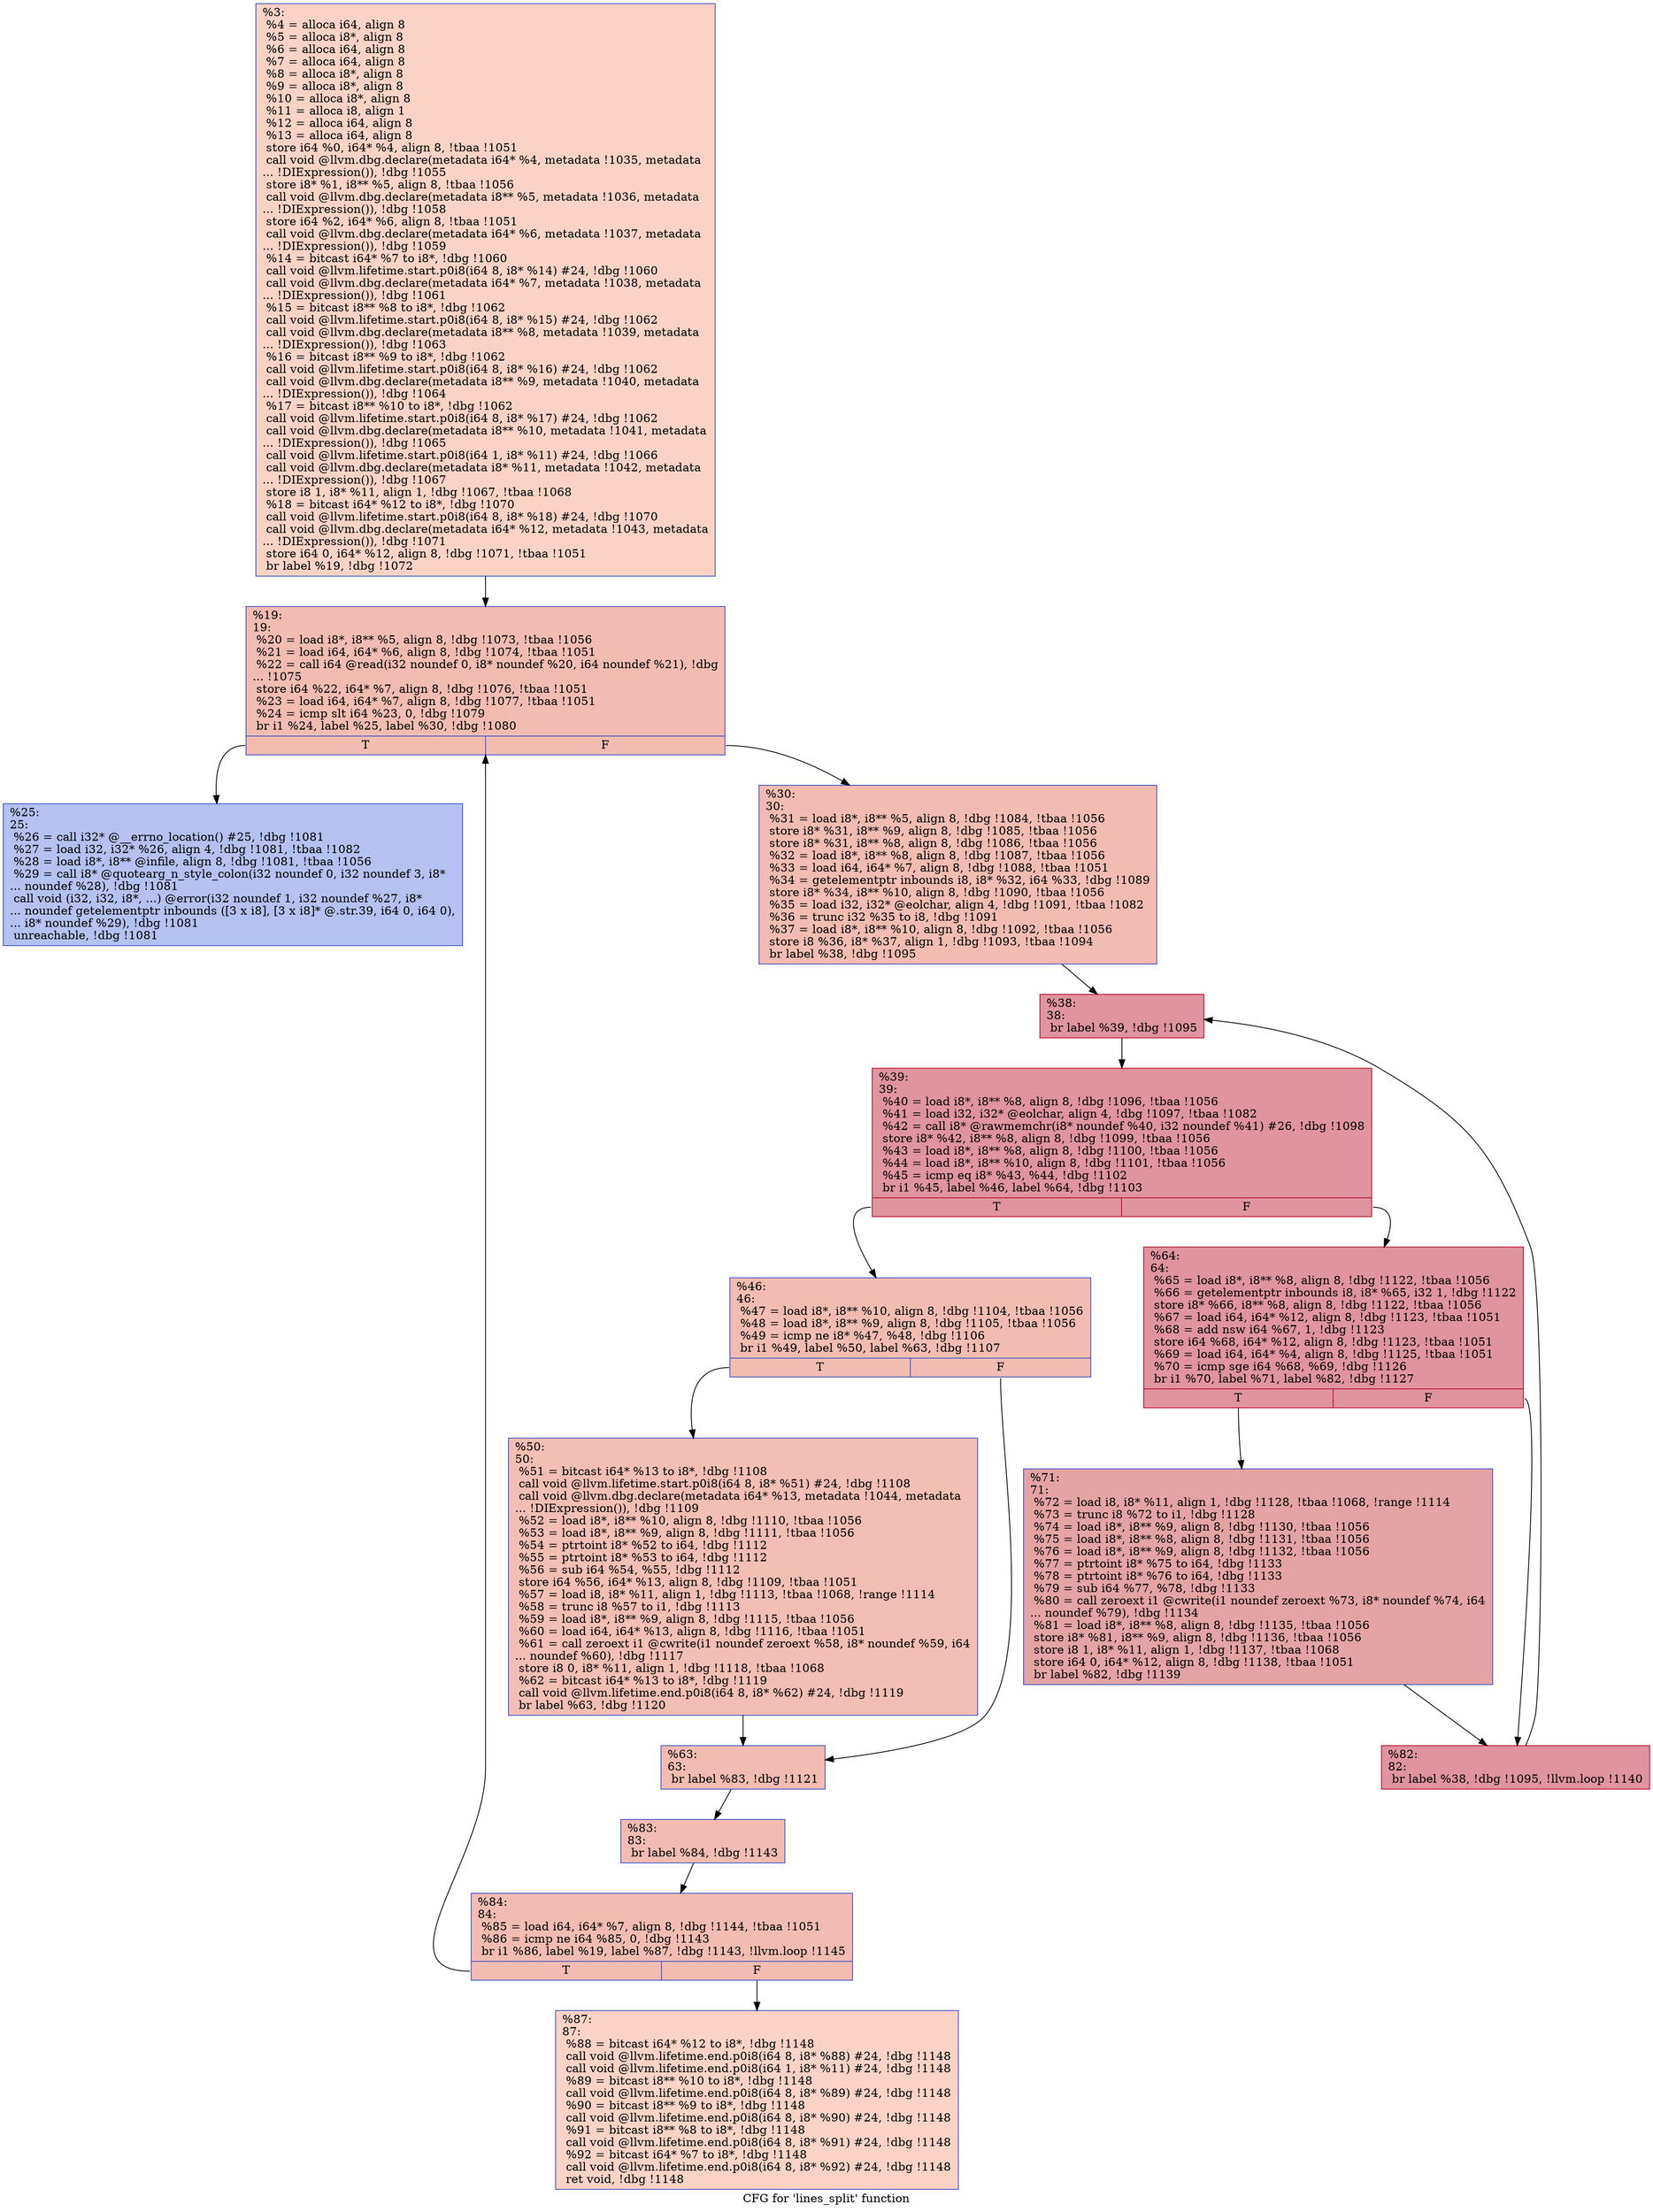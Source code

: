 digraph "CFG for 'lines_split' function" {
	label="CFG for 'lines_split' function";

	Node0xbffbc0 [shape=record,color="#3d50c3ff", style=filled, fillcolor="#f59c7d70",label="{%3:\l  %4 = alloca i64, align 8\l  %5 = alloca i8*, align 8\l  %6 = alloca i64, align 8\l  %7 = alloca i64, align 8\l  %8 = alloca i8*, align 8\l  %9 = alloca i8*, align 8\l  %10 = alloca i8*, align 8\l  %11 = alloca i8, align 1\l  %12 = alloca i64, align 8\l  %13 = alloca i64, align 8\l  store i64 %0, i64* %4, align 8, !tbaa !1051\l  call void @llvm.dbg.declare(metadata i64* %4, metadata !1035, metadata\l... !DIExpression()), !dbg !1055\l  store i8* %1, i8** %5, align 8, !tbaa !1056\l  call void @llvm.dbg.declare(metadata i8** %5, metadata !1036, metadata\l... !DIExpression()), !dbg !1058\l  store i64 %2, i64* %6, align 8, !tbaa !1051\l  call void @llvm.dbg.declare(metadata i64* %6, metadata !1037, metadata\l... !DIExpression()), !dbg !1059\l  %14 = bitcast i64* %7 to i8*, !dbg !1060\l  call void @llvm.lifetime.start.p0i8(i64 8, i8* %14) #24, !dbg !1060\l  call void @llvm.dbg.declare(metadata i64* %7, metadata !1038, metadata\l... !DIExpression()), !dbg !1061\l  %15 = bitcast i8** %8 to i8*, !dbg !1062\l  call void @llvm.lifetime.start.p0i8(i64 8, i8* %15) #24, !dbg !1062\l  call void @llvm.dbg.declare(metadata i8** %8, metadata !1039, metadata\l... !DIExpression()), !dbg !1063\l  %16 = bitcast i8** %9 to i8*, !dbg !1062\l  call void @llvm.lifetime.start.p0i8(i64 8, i8* %16) #24, !dbg !1062\l  call void @llvm.dbg.declare(metadata i8** %9, metadata !1040, metadata\l... !DIExpression()), !dbg !1064\l  %17 = bitcast i8** %10 to i8*, !dbg !1062\l  call void @llvm.lifetime.start.p0i8(i64 8, i8* %17) #24, !dbg !1062\l  call void @llvm.dbg.declare(metadata i8** %10, metadata !1041, metadata\l... !DIExpression()), !dbg !1065\l  call void @llvm.lifetime.start.p0i8(i64 1, i8* %11) #24, !dbg !1066\l  call void @llvm.dbg.declare(metadata i8* %11, metadata !1042, metadata\l... !DIExpression()), !dbg !1067\l  store i8 1, i8* %11, align 1, !dbg !1067, !tbaa !1068\l  %18 = bitcast i64* %12 to i8*, !dbg !1070\l  call void @llvm.lifetime.start.p0i8(i64 8, i8* %18) #24, !dbg !1070\l  call void @llvm.dbg.declare(metadata i64* %12, metadata !1043, metadata\l... !DIExpression()), !dbg !1071\l  store i64 0, i64* %12, align 8, !dbg !1071, !tbaa !1051\l  br label %19, !dbg !1072\l}"];
	Node0xbffbc0 -> Node0xbffc90;
	Node0xbffc90 [shape=record,color="#3d50c3ff", style=filled, fillcolor="#e1675170",label="{%19:\l19:                                               \l  %20 = load i8*, i8** %5, align 8, !dbg !1073, !tbaa !1056\l  %21 = load i64, i64* %6, align 8, !dbg !1074, !tbaa !1051\l  %22 = call i64 @read(i32 noundef 0, i8* noundef %20, i64 noundef %21), !dbg\l... !1075\l  store i64 %22, i64* %7, align 8, !dbg !1076, !tbaa !1051\l  %23 = load i64, i64* %7, align 8, !dbg !1077, !tbaa !1051\l  %24 = icmp slt i64 %23, 0, !dbg !1079\l  br i1 %24, label %25, label %30, !dbg !1080\l|{<s0>T|<s1>F}}"];
	Node0xbffc90:s0 -> Node0xbffce0;
	Node0xbffc90:s1 -> Node0xbffd30;
	Node0xbffce0 [shape=record,color="#3d50c3ff", style=filled, fillcolor="#5572df70",label="{%25:\l25:                                               \l  %26 = call i32* @__errno_location() #25, !dbg !1081\l  %27 = load i32, i32* %26, align 4, !dbg !1081, !tbaa !1082\l  %28 = load i8*, i8** @infile, align 8, !dbg !1081, !tbaa !1056\l  %29 = call i8* @quotearg_n_style_colon(i32 noundef 0, i32 noundef 3, i8*\l... noundef %28), !dbg !1081\l  call void (i32, i32, i8*, ...) @error(i32 noundef 1, i32 noundef %27, i8*\l... noundef getelementptr inbounds ([3 x i8], [3 x i8]* @.str.39, i64 0, i64 0),\l... i8* noundef %29), !dbg !1081\l  unreachable, !dbg !1081\l}"];
	Node0xbffd30 [shape=record,color="#3d50c3ff", style=filled, fillcolor="#e1675170",label="{%30:\l30:                                               \l  %31 = load i8*, i8** %5, align 8, !dbg !1084, !tbaa !1056\l  store i8* %31, i8** %9, align 8, !dbg !1085, !tbaa !1056\l  store i8* %31, i8** %8, align 8, !dbg !1086, !tbaa !1056\l  %32 = load i8*, i8** %8, align 8, !dbg !1087, !tbaa !1056\l  %33 = load i64, i64* %7, align 8, !dbg !1088, !tbaa !1051\l  %34 = getelementptr inbounds i8, i8* %32, i64 %33, !dbg !1089\l  store i8* %34, i8** %10, align 8, !dbg !1090, !tbaa !1056\l  %35 = load i32, i32* @eolchar, align 4, !dbg !1091, !tbaa !1082\l  %36 = trunc i32 %35 to i8, !dbg !1091\l  %37 = load i8*, i8** %10, align 8, !dbg !1092, !tbaa !1056\l  store i8 %36, i8* %37, align 1, !dbg !1093, !tbaa !1094\l  br label %38, !dbg !1095\l}"];
	Node0xbffd30 -> Node0xbffd80;
	Node0xbffd80 [shape=record,color="#b70d28ff", style=filled, fillcolor="#b70d2870",label="{%38:\l38:                                               \l  br label %39, !dbg !1095\l}"];
	Node0xbffd80 -> Node0xbffdd0;
	Node0xbffdd0 [shape=record,color="#b70d28ff", style=filled, fillcolor="#b70d2870",label="{%39:\l39:                                               \l  %40 = load i8*, i8** %8, align 8, !dbg !1096, !tbaa !1056\l  %41 = load i32, i32* @eolchar, align 4, !dbg !1097, !tbaa !1082\l  %42 = call i8* @rawmemchr(i8* noundef %40, i32 noundef %41) #26, !dbg !1098\l  store i8* %42, i8** %8, align 8, !dbg !1099, !tbaa !1056\l  %43 = load i8*, i8** %8, align 8, !dbg !1100, !tbaa !1056\l  %44 = load i8*, i8** %10, align 8, !dbg !1101, !tbaa !1056\l  %45 = icmp eq i8* %43, %44, !dbg !1102\l  br i1 %45, label %46, label %64, !dbg !1103\l|{<s0>T|<s1>F}}"];
	Node0xbffdd0:s0 -> Node0xbffe20;
	Node0xbffdd0:s1 -> Node0xbfff10;
	Node0xbffe20 [shape=record,color="#3d50c3ff", style=filled, fillcolor="#e1675170",label="{%46:\l46:                                               \l  %47 = load i8*, i8** %10, align 8, !dbg !1104, !tbaa !1056\l  %48 = load i8*, i8** %9, align 8, !dbg !1105, !tbaa !1056\l  %49 = icmp ne i8* %47, %48, !dbg !1106\l  br i1 %49, label %50, label %63, !dbg !1107\l|{<s0>T|<s1>F}}"];
	Node0xbffe20:s0 -> Node0xbffe70;
	Node0xbffe20:s1 -> Node0xbffec0;
	Node0xbffe70 [shape=record,color="#3d50c3ff", style=filled, fillcolor="#e36c5570",label="{%50:\l50:                                               \l  %51 = bitcast i64* %13 to i8*, !dbg !1108\l  call void @llvm.lifetime.start.p0i8(i64 8, i8* %51) #24, !dbg !1108\l  call void @llvm.dbg.declare(metadata i64* %13, metadata !1044, metadata\l... !DIExpression()), !dbg !1109\l  %52 = load i8*, i8** %10, align 8, !dbg !1110, !tbaa !1056\l  %53 = load i8*, i8** %9, align 8, !dbg !1111, !tbaa !1056\l  %54 = ptrtoint i8* %52 to i64, !dbg !1112\l  %55 = ptrtoint i8* %53 to i64, !dbg !1112\l  %56 = sub i64 %54, %55, !dbg !1112\l  store i64 %56, i64* %13, align 8, !dbg !1109, !tbaa !1051\l  %57 = load i8, i8* %11, align 1, !dbg !1113, !tbaa !1068, !range !1114\l  %58 = trunc i8 %57 to i1, !dbg !1113\l  %59 = load i8*, i8** %9, align 8, !dbg !1115, !tbaa !1056\l  %60 = load i64, i64* %13, align 8, !dbg !1116, !tbaa !1051\l  %61 = call zeroext i1 @cwrite(i1 noundef zeroext %58, i8* noundef %59, i64\l... noundef %60), !dbg !1117\l  store i8 0, i8* %11, align 1, !dbg !1118, !tbaa !1068\l  %62 = bitcast i64* %13 to i8*, !dbg !1119\l  call void @llvm.lifetime.end.p0i8(i64 8, i8* %62) #24, !dbg !1119\l  br label %63, !dbg !1120\l}"];
	Node0xbffe70 -> Node0xbffec0;
	Node0xbffec0 [shape=record,color="#3d50c3ff", style=filled, fillcolor="#e1675170",label="{%63:\l63:                                               \l  br label %83, !dbg !1121\l}"];
	Node0xbffec0 -> Node0xc00000;
	Node0xbfff10 [shape=record,color="#b70d28ff", style=filled, fillcolor="#b70d2870",label="{%64:\l64:                                               \l  %65 = load i8*, i8** %8, align 8, !dbg !1122, !tbaa !1056\l  %66 = getelementptr inbounds i8, i8* %65, i32 1, !dbg !1122\l  store i8* %66, i8** %8, align 8, !dbg !1122, !tbaa !1056\l  %67 = load i64, i64* %12, align 8, !dbg !1123, !tbaa !1051\l  %68 = add nsw i64 %67, 1, !dbg !1123\l  store i64 %68, i64* %12, align 8, !dbg !1123, !tbaa !1051\l  %69 = load i64, i64* %4, align 8, !dbg !1125, !tbaa !1051\l  %70 = icmp sge i64 %68, %69, !dbg !1126\l  br i1 %70, label %71, label %82, !dbg !1127\l|{<s0>T|<s1>F}}"];
	Node0xbfff10:s0 -> Node0xbfff60;
	Node0xbfff10:s1 -> Node0xbfffb0;
	Node0xbfff60 [shape=record,color="#3d50c3ff", style=filled, fillcolor="#c32e3170",label="{%71:\l71:                                               \l  %72 = load i8, i8* %11, align 1, !dbg !1128, !tbaa !1068, !range !1114\l  %73 = trunc i8 %72 to i1, !dbg !1128\l  %74 = load i8*, i8** %9, align 8, !dbg !1130, !tbaa !1056\l  %75 = load i8*, i8** %8, align 8, !dbg !1131, !tbaa !1056\l  %76 = load i8*, i8** %9, align 8, !dbg !1132, !tbaa !1056\l  %77 = ptrtoint i8* %75 to i64, !dbg !1133\l  %78 = ptrtoint i8* %76 to i64, !dbg !1133\l  %79 = sub i64 %77, %78, !dbg !1133\l  %80 = call zeroext i1 @cwrite(i1 noundef zeroext %73, i8* noundef %74, i64\l... noundef %79), !dbg !1134\l  %81 = load i8*, i8** %8, align 8, !dbg !1135, !tbaa !1056\l  store i8* %81, i8** %9, align 8, !dbg !1136, !tbaa !1056\l  store i8 1, i8* %11, align 1, !dbg !1137, !tbaa !1068\l  store i64 0, i64* %12, align 8, !dbg !1138, !tbaa !1051\l  br label %82, !dbg !1139\l}"];
	Node0xbfff60 -> Node0xbfffb0;
	Node0xbfffb0 [shape=record,color="#b70d28ff", style=filled, fillcolor="#b70d2870",label="{%82:\l82:                                               \l  br label %38, !dbg !1095, !llvm.loop !1140\l}"];
	Node0xbfffb0 -> Node0xbffd80;
	Node0xc00000 [shape=record,color="#3d50c3ff", style=filled, fillcolor="#e1675170",label="{%83:\l83:                                               \l  br label %84, !dbg !1143\l}"];
	Node0xc00000 -> Node0xc00050;
	Node0xc00050 [shape=record,color="#3d50c3ff", style=filled, fillcolor="#e1675170",label="{%84:\l84:                                               \l  %85 = load i64, i64* %7, align 8, !dbg !1144, !tbaa !1051\l  %86 = icmp ne i64 %85, 0, !dbg !1143\l  br i1 %86, label %19, label %87, !dbg !1143, !llvm.loop !1145\l|{<s0>T|<s1>F}}"];
	Node0xc00050:s0 -> Node0xbffc90;
	Node0xc00050:s1 -> Node0xc000a0;
	Node0xc000a0 [shape=record,color="#3d50c3ff", style=filled, fillcolor="#f59c7d70",label="{%87:\l87:                                               \l  %88 = bitcast i64* %12 to i8*, !dbg !1148\l  call void @llvm.lifetime.end.p0i8(i64 8, i8* %88) #24, !dbg !1148\l  call void @llvm.lifetime.end.p0i8(i64 1, i8* %11) #24, !dbg !1148\l  %89 = bitcast i8** %10 to i8*, !dbg !1148\l  call void @llvm.lifetime.end.p0i8(i64 8, i8* %89) #24, !dbg !1148\l  %90 = bitcast i8** %9 to i8*, !dbg !1148\l  call void @llvm.lifetime.end.p0i8(i64 8, i8* %90) #24, !dbg !1148\l  %91 = bitcast i8** %8 to i8*, !dbg !1148\l  call void @llvm.lifetime.end.p0i8(i64 8, i8* %91) #24, !dbg !1148\l  %92 = bitcast i64* %7 to i8*, !dbg !1148\l  call void @llvm.lifetime.end.p0i8(i64 8, i8* %92) #24, !dbg !1148\l  ret void, !dbg !1148\l}"];
}
